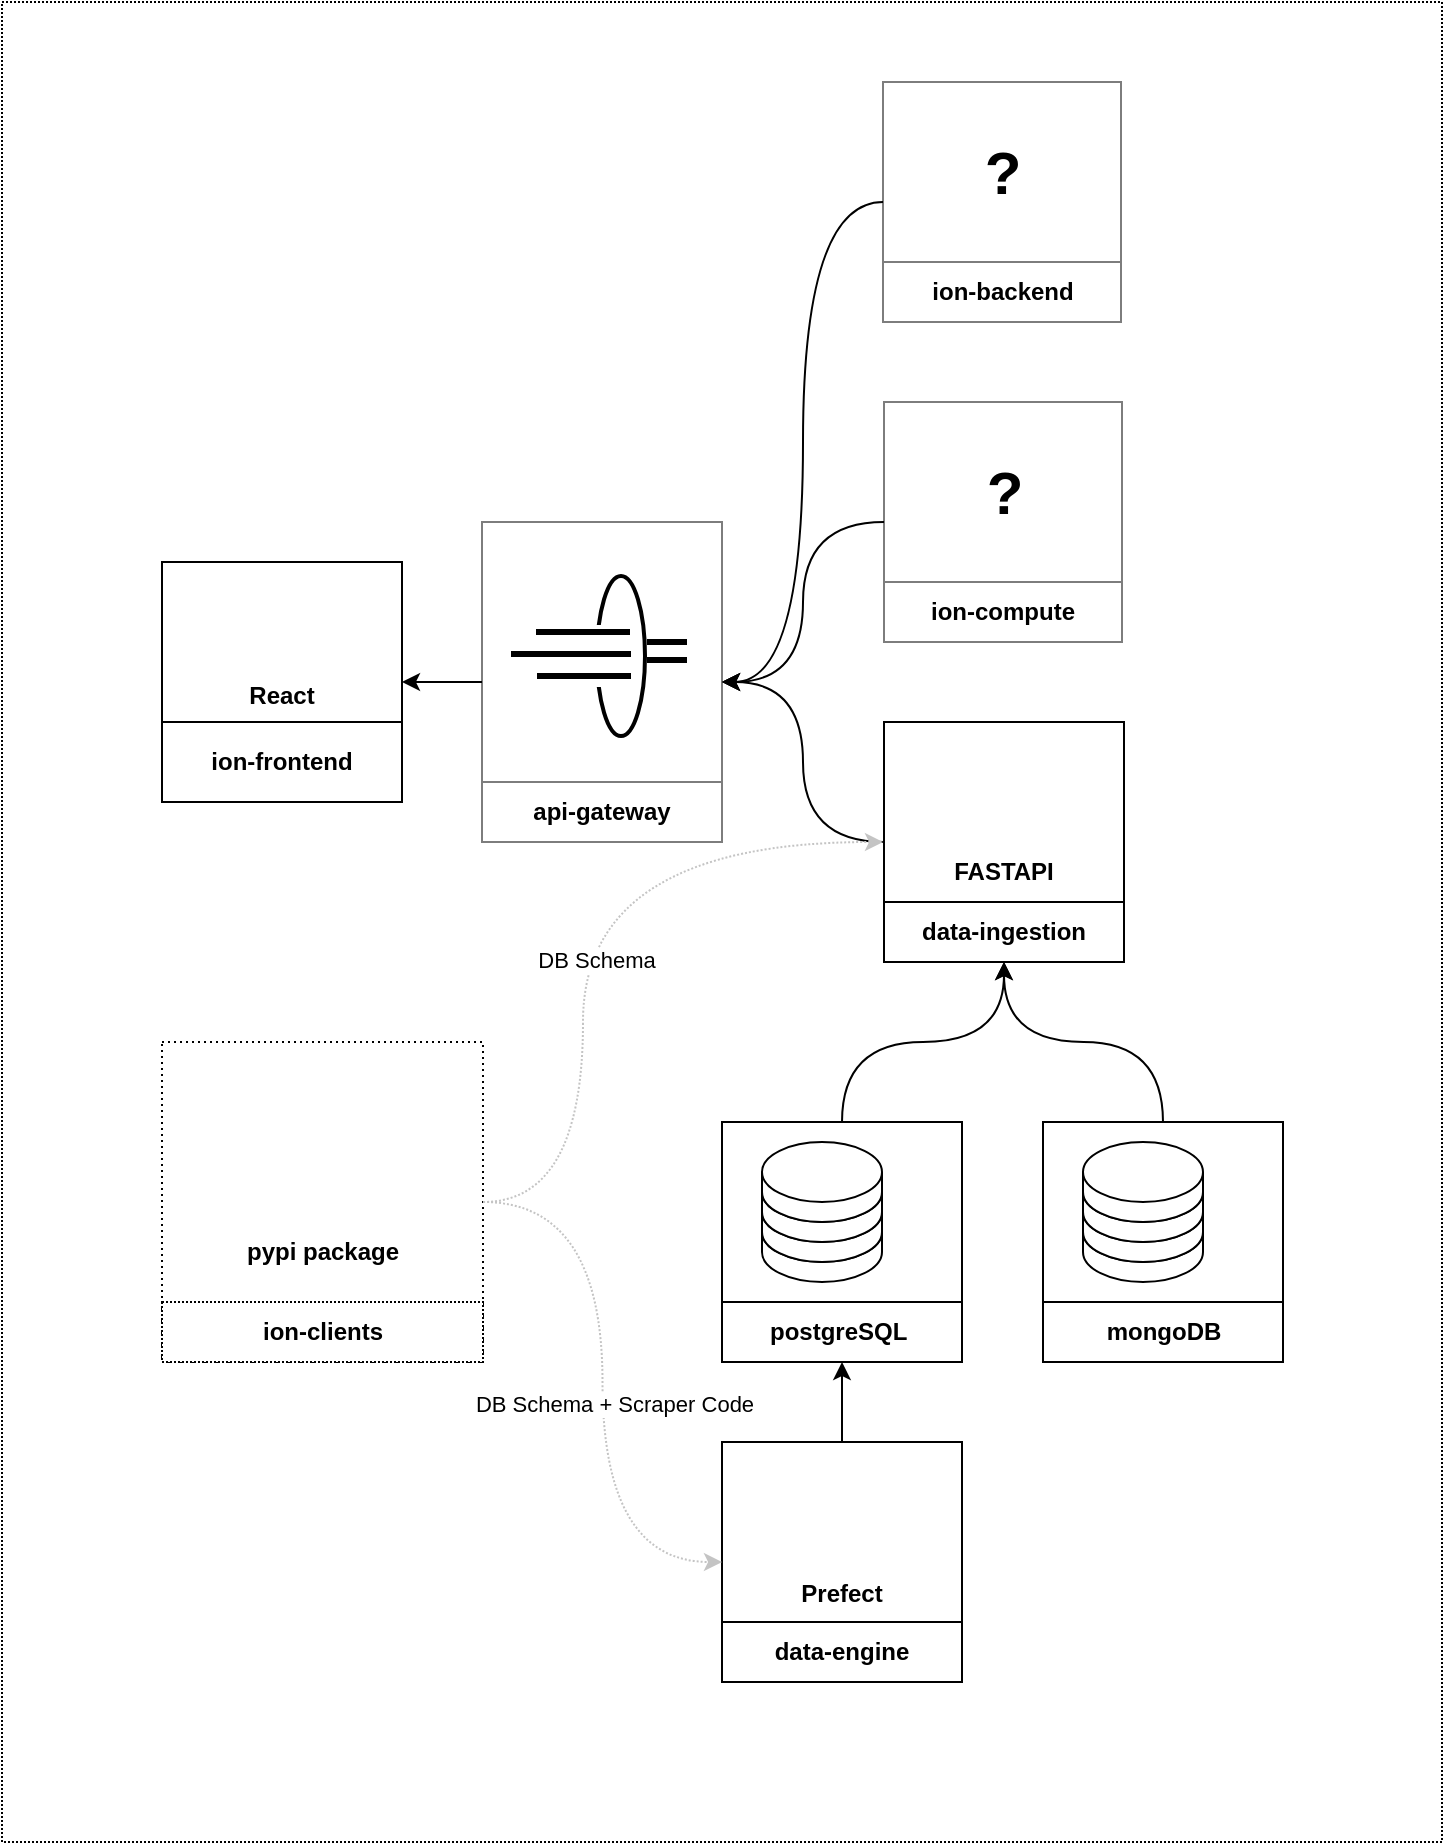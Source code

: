 <mxfile version="20.6.2" type="device"><diagram id="ExhYxQzAcuOy9JHTL2ED" name="Page-1"><mxGraphModel dx="624" dy="944" grid="1" gridSize="10" guides="1" tooltips="1" connect="1" arrows="1" fold="1" page="1" pageScale="1" pageWidth="827" pageHeight="1169" math="0" shadow="0"><root><mxCell id="0"/><mxCell id="1" parent="0"/><mxCell id="QATVkv1uI5RGOfBetFXg-24" value="" style="rounded=0;whiteSpace=wrap;html=1;dashed=1;dashPattern=1 1;strokeColor=#000000;fontSize=30;" vertex="1" parent="1"><mxGeometry x="880" y="160" width="720" height="920" as="geometry"/></mxCell><mxCell id="SVXWoCBxhuAYc9xkuDlU-13" value="" style="group" parent="1" vertex="1" connectable="0"><mxGeometry x="1240" y="720" width="120" height="120" as="geometry"/></mxCell><mxCell id="SVXWoCBxhuAYc9xkuDlU-5" value="" style="whiteSpace=wrap;html=1;aspect=fixed;strokeColor=#000000;" parent="SVXWoCBxhuAYc9xkuDlU-13" vertex="1"><mxGeometry width="120" height="120" as="geometry"/></mxCell><mxCell id="SVXWoCBxhuAYc9xkuDlU-12" value="" style="rounded=0;whiteSpace=wrap;html=1;strokeColor=#000000;" parent="SVXWoCBxhuAYc9xkuDlU-13" vertex="1"><mxGeometry width="120" height="90" as="geometry"/></mxCell><mxCell id="SVXWoCBxhuAYc9xkuDlU-8" value="" style="shape=cylinder3;whiteSpace=wrap;html=1;boundedLbl=1;backgroundOutline=1;size=15;" parent="SVXWoCBxhuAYc9xkuDlU-13" vertex="1"><mxGeometry x="20" y="40" width="60" height="40" as="geometry"/></mxCell><mxCell id="SVXWoCBxhuAYc9xkuDlU-7" value="" style="shape=cylinder3;whiteSpace=wrap;html=1;boundedLbl=1;backgroundOutline=1;size=15;" parent="SVXWoCBxhuAYc9xkuDlU-13" vertex="1"><mxGeometry x="20" y="30" width="60" height="40" as="geometry"/></mxCell><mxCell id="SVXWoCBxhuAYc9xkuDlU-6" value="" style="shape=cylinder3;whiteSpace=wrap;html=1;boundedLbl=1;backgroundOutline=1;size=15;" parent="SVXWoCBxhuAYc9xkuDlU-13" vertex="1"><mxGeometry x="20" y="20" width="60" height="40" as="geometry"/></mxCell><mxCell id="vQ2DJIrth9r0bhbWksOf-6" value="" style="shape=cylinder3;whiteSpace=wrap;html=1;boundedLbl=1;backgroundOutline=1;size=15;" parent="SVXWoCBxhuAYc9xkuDlU-13" vertex="1"><mxGeometry x="20" y="10" width="60" height="40" as="geometry"/></mxCell><mxCell id="SVXWoCBxhuAYc9xkuDlU-3" value="" style="shape=image;verticalLabelPosition=bottom;labelBackgroundColor=default;verticalAlign=top;aspect=fixed;imageAspect=0;image=https://upload.wikimedia.org/wikipedia/commons/2/29/Postgresql_elephant.svg;" parent="SVXWoCBxhuAYc9xkuDlU-13" vertex="1"><mxGeometry x="56.5" y="35" width="48.46" height="50" as="geometry"/></mxCell><mxCell id="SVXWoCBxhuAYc9xkuDlU-10" value="postgreSQL&amp;nbsp;" style="text;html=1;strokeColor=none;fillColor=none;align=center;verticalAlign=middle;whiteSpace=wrap;rounded=0;fontStyle=1" parent="SVXWoCBxhuAYc9xkuDlU-13" vertex="1"><mxGeometry y="90" width="120" height="30" as="geometry"/></mxCell><mxCell id="SVXWoCBxhuAYc9xkuDlU-69" value="" style="shape=image;verticalLabelPosition=bottom;labelBackgroundColor=default;verticalAlign=top;aspect=fixed;imageAspect=0;image=https://cdn.thenewstack.io/media/2014/04/homepage-docker-logo.png;" parent="SVXWoCBxhuAYc9xkuDlU-13" vertex="1"><mxGeometry x="86.5" y="3" width="30.5" height="25.24" as="geometry"/></mxCell><mxCell id="SVXWoCBxhuAYc9xkuDlU-18" value="" style="group" parent="1" vertex="1" connectable="0"><mxGeometry x="1240" y="880" width="120" height="120" as="geometry"/></mxCell><mxCell id="SVXWoCBxhuAYc9xkuDlU-14" value="" style="whiteSpace=wrap;html=1;aspect=fixed;strokeColor=#000000;" parent="SVXWoCBxhuAYc9xkuDlU-18" vertex="1"><mxGeometry width="120" height="120" as="geometry"/></mxCell><mxCell id="SVXWoCBxhuAYc9xkuDlU-1" value="" style="shape=image;verticalLabelPosition=bottom;labelBackgroundColor=default;verticalAlign=top;aspect=fixed;imageAspect=0;image=https://cdn.cookielaw.org/logos/06aed6f4-2a95-4ea3-830f-8a58d00e95f3/a5bbb6a9-9eda-4337-911d-748d3ba8de00/e6a6f399-c126-472d-8dcb-721200063fe9/prefect-logo-gradient-navy.png;clipPath=inset(0% 83.33% 0% 0%);" parent="SVXWoCBxhuAYc9xkuDlU-18" vertex="1"><mxGeometry x="44.44" y="14.09" width="31.11" height="47.91" as="geometry"/></mxCell><mxCell id="SVXWoCBxhuAYc9xkuDlU-16" value="&lt;b&gt;Prefect&lt;/b&gt;" style="text;html=1;strokeColor=none;fillColor=none;align=center;verticalAlign=middle;whiteSpace=wrap;rounded=0;" parent="SVXWoCBxhuAYc9xkuDlU-18" vertex="1"><mxGeometry y="61" width="120" height="30" as="geometry"/></mxCell><mxCell id="SVXWoCBxhuAYc9xkuDlU-17" value="&lt;b&gt;data-engine&lt;/b&gt;" style="rounded=0;whiteSpace=wrap;html=1;strokeColor=#000000;" parent="SVXWoCBxhuAYc9xkuDlU-18" vertex="1"><mxGeometry y="90" width="120" height="30" as="geometry"/></mxCell><mxCell id="SVXWoCBxhuAYc9xkuDlU-67" value="" style="shape=image;verticalLabelPosition=bottom;labelBackgroundColor=default;verticalAlign=top;aspect=fixed;imageAspect=0;image=https://cdn.thenewstack.io/media/2014/04/homepage-docker-logo.png;" parent="SVXWoCBxhuAYc9xkuDlU-18" vertex="1"><mxGeometry x="87.5" y="2" width="30.5" height="25.24" as="geometry"/></mxCell><mxCell id="SVXWoCBxhuAYc9xkuDlU-24" value="" style="group" parent="1" vertex="1" connectable="0"><mxGeometry x="960" y="440" width="120" height="120" as="geometry"/></mxCell><mxCell id="SVXWoCBxhuAYc9xkuDlU-20" value="" style="whiteSpace=wrap;html=1;aspect=fixed;strokeColor=#000000;container=0;" parent="SVXWoCBxhuAYc9xkuDlU-24" vertex="1"><mxGeometry width="120" height="120" as="geometry"/></mxCell><mxCell id="SVXWoCBxhuAYc9xkuDlU-22" value="&lt;b&gt;React&lt;/b&gt;" style="text;html=1;strokeColor=none;fillColor=none;align=center;verticalAlign=middle;whiteSpace=wrap;rounded=0;container=0;" parent="SVXWoCBxhuAYc9xkuDlU-24" vertex="1"><mxGeometry y="52" width="120" height="30" as="geometry"/></mxCell><mxCell id="SVXWoCBxhuAYc9xkuDlU-23" value="&lt;b&gt;ion-frontend&lt;/b&gt;" style="rounded=0;whiteSpace=wrap;html=1;strokeColor=#000000;container=0;" parent="SVXWoCBxhuAYc9xkuDlU-24" vertex="1"><mxGeometry y="80" width="120" height="40" as="geometry"/></mxCell><mxCell id="hdRkNQ8Wkv3Grxnh5tuh-3" value="" style="shape=image;verticalLabelPosition=bottom;labelBackgroundColor=default;verticalAlign=top;aspect=fixed;imageAspect=0;image=https://upload.wikimedia.org/wikipedia/commons/thumb/a/a7/React-icon.svg/2300px-React-icon.svg.png;container=0;" parent="SVXWoCBxhuAYc9xkuDlU-24" vertex="1"><mxGeometry x="37" y="14" width="46.02" height="40" as="geometry"/></mxCell><mxCell id="SVXWoCBxhuAYc9xkuDlU-60" value="" style="shape=image;verticalLabelPosition=bottom;labelBackgroundColor=default;verticalAlign=top;aspect=fixed;imageAspect=0;image=https://cdn.thenewstack.io/media/2014/04/homepage-docker-logo.png;" parent="SVXWoCBxhuAYc9xkuDlU-24" vertex="1"><mxGeometry x="86.5" y="3" width="30.5" height="25.24" as="geometry"/></mxCell><mxCell id="SVXWoCBxhuAYc9xkuDlU-31" value="" style="group" parent="1" vertex="1" connectable="0"><mxGeometry x="1321" y="520" width="120" height="120" as="geometry"/></mxCell><mxCell id="SVXWoCBxhuAYc9xkuDlU-27" value="" style="whiteSpace=wrap;html=1;aspect=fixed;strokeColor=#000000;container=0;" parent="SVXWoCBxhuAYc9xkuDlU-31" vertex="1"><mxGeometry width="120" height="120" as="geometry"/></mxCell><mxCell id="SVXWoCBxhuAYc9xkuDlU-28" value="&lt;b&gt;FASTAPI&lt;/b&gt;" style="text;html=1;strokeColor=none;fillColor=none;align=center;verticalAlign=middle;whiteSpace=wrap;rounded=0;container=0;" parent="SVXWoCBxhuAYc9xkuDlU-31" vertex="1"><mxGeometry y="60" width="120" height="30" as="geometry"/></mxCell><mxCell id="SVXWoCBxhuAYc9xkuDlU-29" value="&lt;b&gt;data-ingestion&lt;/b&gt;" style="rounded=0;whiteSpace=wrap;html=1;strokeColor=#000000;container=0;" parent="SVXWoCBxhuAYc9xkuDlU-31" vertex="1"><mxGeometry y="90" width="120" height="30" as="geometry"/></mxCell><mxCell id="SVXWoCBxhuAYc9xkuDlU-25" value="" style="shape=image;verticalLabelPosition=bottom;labelBackgroundColor=default;verticalAlign=top;aspect=fixed;imageAspect=0;image=https://pbs.twimg.com/profile_images/1417542931209199621/fWMEIB5j_400x400.jpg;" parent="SVXWoCBxhuAYc9xkuDlU-31" vertex="1"><mxGeometry x="35" y="10" width="50" height="50" as="geometry"/></mxCell><mxCell id="SVXWoCBxhuAYc9xkuDlU-68" value="" style="shape=image;verticalLabelPosition=bottom;labelBackgroundColor=default;verticalAlign=top;aspect=fixed;imageAspect=0;image=https://cdn.thenewstack.io/media/2014/04/homepage-docker-logo.png;" parent="SVXWoCBxhuAYc9xkuDlU-31" vertex="1"><mxGeometry x="86.5" y="3" width="30.5" height="25.24" as="geometry"/></mxCell><mxCell id="SVXWoCBxhuAYc9xkuDlU-50" value="" style="group;fontStyle=1" parent="1" vertex="1" connectable="0"><mxGeometry x="1120" y="420" width="120" height="160" as="geometry"/></mxCell><mxCell id="SVXWoCBxhuAYc9xkuDlU-38" value="" style="rounded=0;whiteSpace=wrap;html=1;strokeColor=#7D7D7D;" parent="SVXWoCBxhuAYc9xkuDlU-50" vertex="1"><mxGeometry width="120" height="160" as="geometry"/></mxCell><mxCell id="SVXWoCBxhuAYc9xkuDlU-47" value="" style="group" parent="SVXWoCBxhuAYc9xkuDlU-50" vertex="1" connectable="0"><mxGeometry x="14.5" y="27" width="88" height="80" as="geometry"/></mxCell><mxCell id="SVXWoCBxhuAYc9xkuDlU-39" value="" style="ellipse;whiteSpace=wrap;html=1;strokeColor=#000000;strokeWidth=2;" parent="SVXWoCBxhuAYc9xkuDlU-47" vertex="1"><mxGeometry x="43" width="24" height="80" as="geometry"/></mxCell><mxCell id="SVXWoCBxhuAYc9xkuDlU-41" value="" style="rounded=0;whiteSpace=wrap;html=1;strokeColor=#FFFFFF;" parent="SVXWoCBxhuAYc9xkuDlU-47" vertex="1"><mxGeometry x="41" y="25" width="10" height="30" as="geometry"/></mxCell><mxCell id="SVXWoCBxhuAYc9xkuDlU-42" value="" style="endArrow=none;html=1;strokeWidth=3;curved=1;" parent="SVXWoCBxhuAYc9xkuDlU-47" edge="1"><mxGeometry width="50" height="50" relative="1" as="geometry"><mxPoint x="12.5" y="28" as="sourcePoint"/><mxPoint x="59.5" y="28" as="targetPoint"/></mxGeometry></mxCell><mxCell id="SVXWoCBxhuAYc9xkuDlU-43" value="" style="endArrow=none;html=1;strokeWidth=3;curved=1;" parent="SVXWoCBxhuAYc9xkuDlU-47" edge="1"><mxGeometry width="50" height="50" relative="1" as="geometry"><mxPoint y="39" as="sourcePoint"/><mxPoint x="60" y="39" as="targetPoint"/></mxGeometry></mxCell><mxCell id="SVXWoCBxhuAYc9xkuDlU-44" value="" style="endArrow=none;html=1;strokeWidth=3;curved=1;" parent="SVXWoCBxhuAYc9xkuDlU-47" edge="1"><mxGeometry width="50" height="50" relative="1" as="geometry"><mxPoint x="13" y="50" as="sourcePoint"/><mxPoint x="60" y="50" as="targetPoint"/></mxGeometry></mxCell><mxCell id="SVXWoCBxhuAYc9xkuDlU-45" value="" style="endArrow=none;html=1;strokeWidth=3;curved=1;" parent="SVXWoCBxhuAYc9xkuDlU-47" edge="1"><mxGeometry width="50" height="50" relative="1" as="geometry"><mxPoint x="68" y="33" as="sourcePoint"/><mxPoint x="88" y="33" as="targetPoint"/></mxGeometry></mxCell><mxCell id="SVXWoCBxhuAYc9xkuDlU-46" value="" style="endArrow=none;html=1;strokeWidth=3;curved=1;" parent="SVXWoCBxhuAYc9xkuDlU-47" edge="1"><mxGeometry width="50" height="50" relative="1" as="geometry"><mxPoint x="68" y="42" as="sourcePoint"/><mxPoint x="88" y="42" as="targetPoint"/></mxGeometry></mxCell><mxCell id="SVXWoCBxhuAYc9xkuDlU-48" value="api-gateway" style="rounded=0;whiteSpace=wrap;html=1;strokeColor=#7D7D7D;strokeWidth=1;fontStyle=1" parent="SVXWoCBxhuAYc9xkuDlU-50" vertex="1"><mxGeometry y="130" width="120" height="30" as="geometry"/></mxCell><mxCell id="SVXWoCBxhuAYc9xkuDlU-52" value="" style="endArrow=classic;html=1;strokeWidth=1;curved=1;entryX=1;entryY=0.5;entryDx=0;entryDy=0;exitX=0;exitY=0.5;exitDx=0;exitDy=0;" parent="1" source="SVXWoCBxhuAYc9xkuDlU-38" target="SVXWoCBxhuAYc9xkuDlU-20" edge="1"><mxGeometry width="50" height="50" relative="1" as="geometry"><mxPoint x="1200" y="430" as="sourcePoint"/><mxPoint x="1250" y="380" as="targetPoint"/></mxGeometry></mxCell><mxCell id="SVXWoCBxhuAYc9xkuDlU-53" style="edgeStyle=orthogonalEdgeStyle;curved=1;orthogonalLoop=1;jettySize=auto;html=1;entryX=1;entryY=0.5;entryDx=0;entryDy=0;strokeWidth=1;" parent="1" source="SVXWoCBxhuAYc9xkuDlU-27" target="SVXWoCBxhuAYc9xkuDlU-38" edge="1"><mxGeometry relative="1" as="geometry"/></mxCell><mxCell id="SVXWoCBxhuAYc9xkuDlU-75" style="edgeStyle=orthogonalEdgeStyle;curved=1;orthogonalLoop=1;jettySize=auto;html=1;entryX=0.5;entryY=1;entryDx=0;entryDy=0;strokeWidth=1;exitX=0.5;exitY=0;exitDx=0;exitDy=0;" parent="1" source="SVXWoCBxhuAYc9xkuDlU-14" target="SVXWoCBxhuAYc9xkuDlU-10" edge="1"><mxGeometry relative="1" as="geometry"/></mxCell><mxCell id="SVXWoCBxhuAYc9xkuDlU-76" style="edgeStyle=orthogonalEdgeStyle;curved=1;orthogonalLoop=1;jettySize=auto;html=1;strokeWidth=1;" parent="1" source="SVXWoCBxhuAYc9xkuDlU-12" target="SVXWoCBxhuAYc9xkuDlU-29" edge="1"><mxGeometry relative="1" as="geometry"/></mxCell><mxCell id="SVXWoCBxhuAYc9xkuDlU-77" value="" style="group" parent="1" vertex="1" connectable="0"><mxGeometry x="1400.5" y="720" width="120" height="120" as="geometry"/></mxCell><mxCell id="SVXWoCBxhuAYc9xkuDlU-78" value="" style="whiteSpace=wrap;html=1;aspect=fixed;strokeColor=#000000;" parent="SVXWoCBxhuAYc9xkuDlU-77" vertex="1"><mxGeometry width="120" height="120" as="geometry"/></mxCell><mxCell id="SVXWoCBxhuAYc9xkuDlU-79" value="" style="rounded=0;whiteSpace=wrap;html=1;strokeColor=#000000;" parent="SVXWoCBxhuAYc9xkuDlU-77" vertex="1"><mxGeometry width="120" height="90" as="geometry"/></mxCell><mxCell id="SVXWoCBxhuAYc9xkuDlU-80" value="" style="shape=cylinder3;whiteSpace=wrap;html=1;boundedLbl=1;backgroundOutline=1;size=15;" parent="SVXWoCBxhuAYc9xkuDlU-77" vertex="1"><mxGeometry x="20" y="40" width="60" height="40" as="geometry"/></mxCell><mxCell id="SVXWoCBxhuAYc9xkuDlU-81" value="" style="shape=cylinder3;whiteSpace=wrap;html=1;boundedLbl=1;backgroundOutline=1;size=15;" parent="SVXWoCBxhuAYc9xkuDlU-77" vertex="1"><mxGeometry x="20" y="30" width="60" height="40" as="geometry"/></mxCell><mxCell id="SVXWoCBxhuAYc9xkuDlU-82" value="" style="shape=cylinder3;whiteSpace=wrap;html=1;boundedLbl=1;backgroundOutline=1;size=15;" parent="SVXWoCBxhuAYc9xkuDlU-77" vertex="1"><mxGeometry x="20" y="20" width="60" height="40" as="geometry"/></mxCell><mxCell id="SVXWoCBxhuAYc9xkuDlU-83" value="" style="shape=cylinder3;whiteSpace=wrap;html=1;boundedLbl=1;backgroundOutline=1;size=15;" parent="SVXWoCBxhuAYc9xkuDlU-77" vertex="1"><mxGeometry x="20" y="10" width="60" height="40" as="geometry"/></mxCell><mxCell id="SVXWoCBxhuAYc9xkuDlU-85" value="mongoDB" style="text;html=1;strokeColor=none;fillColor=none;align=center;verticalAlign=middle;whiteSpace=wrap;rounded=0;fontStyle=1" parent="SVXWoCBxhuAYc9xkuDlU-77" vertex="1"><mxGeometry y="90" width="120" height="30" as="geometry"/></mxCell><mxCell id="SVXWoCBxhuAYc9xkuDlU-86" value="" style="shape=image;verticalLabelPosition=bottom;labelBackgroundColor=default;verticalAlign=top;aspect=fixed;imageAspect=0;image=https://cdn.thenewstack.io/media/2014/04/homepage-docker-logo.png;" parent="SVXWoCBxhuAYc9xkuDlU-77" vertex="1"><mxGeometry x="86.5" y="3" width="30.5" height="25.24" as="geometry"/></mxCell><mxCell id="SVXWoCBxhuAYc9xkuDlU-87" value="" style="shape=image;verticalLabelPosition=bottom;labelBackgroundColor=default;verticalAlign=top;aspect=fixed;imageAspect=0;image=https://miro.medium.com/max/512/1*doAg1_fMQKWFoub-6gwUiQ.png;clipPath=inset(0.33% 33.33% 22.33% 33.33%);" parent="SVXWoCBxhuAYc9xkuDlU-77" vertex="1"><mxGeometry x="69" y="28.24" width="25.86" height="60" as="geometry"/></mxCell><mxCell id="SVXWoCBxhuAYc9xkuDlU-88" style="edgeStyle=orthogonalEdgeStyle;curved=1;orthogonalLoop=1;jettySize=auto;html=1;entryX=0.5;entryY=1;entryDx=0;entryDy=0;strokeWidth=1;exitX=0.5;exitY=0;exitDx=0;exitDy=0;" parent="1" source="SVXWoCBxhuAYc9xkuDlU-79" target="SVXWoCBxhuAYc9xkuDlU-29" edge="1"><mxGeometry relative="1" as="geometry"/></mxCell><mxCell id="SVXWoCBxhuAYc9xkuDlU-89" value="" style="group" parent="1" vertex="1" connectable="0"><mxGeometry x="1321" y="360" width="119" height="120" as="geometry"/></mxCell><mxCell id="vQ2DJIrth9r0bhbWksOf-18" value="" style="rounded=0;whiteSpace=wrap;html=1;fontStyle=1;strokeColor=#7D7D7D;" parent="SVXWoCBxhuAYc9xkuDlU-89" vertex="1"><mxGeometry width="119" height="120" as="geometry"/></mxCell><mxCell id="SVXWoCBxhuAYc9xkuDlU-55" value="ion-compute" style="rounded=0;whiteSpace=wrap;html=1;fontStyle=1;strokeColor=#7D7D7D;" parent="SVXWoCBxhuAYc9xkuDlU-89" vertex="1"><mxGeometry y="90" width="119" height="30" as="geometry"/></mxCell><mxCell id="QATVkv1uI5RGOfBetFXg-15" value="&lt;b&gt;&lt;font style=&quot;font-size: 30px;&quot;&gt;?&lt;/font&gt;&lt;/b&gt;" style="text;html=1;strokeColor=none;fillColor=none;align=center;verticalAlign=middle;whiteSpace=wrap;rounded=0;dashed=1;dashPattern=1 1;" vertex="1" parent="SVXWoCBxhuAYc9xkuDlU-89"><mxGeometry x="29.5" y="30" width="60.5" height="30" as="geometry"/></mxCell><mxCell id="QATVkv1uI5RGOfBetFXg-5" value="" style="group" vertex="1" connectable="0" parent="1"><mxGeometry x="960" y="680" width="160.5" height="160" as="geometry"/></mxCell><mxCell id="vQ2DJIrth9r0bhbWksOf-9" value="" style="rounded=0;whiteSpace=wrap;html=1;dashed=1;dashPattern=1 2;" parent="QATVkv1uI5RGOfBetFXg-5" vertex="1"><mxGeometry width="160.5" height="160" as="geometry"/></mxCell><mxCell id="QATVkv1uI5RGOfBetFXg-2" value="" style="shape=image;verticalLabelPosition=bottom;labelBackgroundColor=default;verticalAlign=top;aspect=fixed;imageAspect=0;image=https://tl360.b-cdn.net/wp-content/uploads/2022/11/PyPI-Packages-696x365.jpg;clipPath=inset(18.15% 33.33% 18.15% 33.33%);" vertex="1" parent="QATVkv1uI5RGOfBetFXg-5"><mxGeometry x="45.25" y="20" width="70" height="70" as="geometry"/></mxCell><mxCell id="QATVkv1uI5RGOfBetFXg-3" value="ion-clients" style="rounded=0;whiteSpace=wrap;html=1;fontStyle=1;dashed=1;dashPattern=1 1;" vertex="1" parent="QATVkv1uI5RGOfBetFXg-5"><mxGeometry y="130" width="160.5" height="30" as="geometry"/></mxCell><mxCell id="QATVkv1uI5RGOfBetFXg-4" value="pypi package" style="text;html=1;strokeColor=none;fillColor=none;align=center;verticalAlign=middle;whiteSpace=wrap;rounded=0;fontStyle=1" vertex="1" parent="QATVkv1uI5RGOfBetFXg-5"><mxGeometry y="90" width="160.5" height="30" as="geometry"/></mxCell><mxCell id="QATVkv1uI5RGOfBetFXg-7" style="edgeStyle=orthogonalEdgeStyle;curved=1;orthogonalLoop=1;jettySize=auto;html=1;strokeWidth=1;exitX=1;exitY=0.5;exitDx=0;exitDy=0;entryX=0;entryY=0.5;entryDx=0;entryDy=0;dashed=1;dashPattern=1 1;strokeColor=#C4C4C4;" edge="1" parent="1" source="vQ2DJIrth9r0bhbWksOf-9" target="SVXWoCBxhuAYc9xkuDlU-14"><mxGeometry relative="1" as="geometry"><mxPoint x="1310.038" y="730.0" as="sourcePoint"/><mxPoint x="1391.038" y="650" as="targetPoint"/></mxGeometry></mxCell><mxCell id="QATVkv1uI5RGOfBetFXg-11" value="DB Schema + Scraper Code" style="edgeLabel;html=1;align=center;verticalAlign=middle;resizable=0;points=[];" vertex="1" connectable="0" parent="QATVkv1uI5RGOfBetFXg-7"><mxGeometry x="-0.006" y="2" relative="1" as="geometry"><mxPoint x="3" y="11" as="offset"/></mxGeometry></mxCell><mxCell id="QATVkv1uI5RGOfBetFXg-9" style="edgeStyle=orthogonalEdgeStyle;curved=1;orthogonalLoop=1;jettySize=auto;html=1;strokeWidth=1;exitX=1;exitY=0.5;exitDx=0;exitDy=0;dashed=1;dashPattern=1 1;strokeColor=#C4C4C4;" edge="1" parent="1" source="vQ2DJIrth9r0bhbWksOf-9"><mxGeometry relative="1" as="geometry"><mxPoint x="1130.5" y="770.0" as="sourcePoint"/><mxPoint x="1320.5" y="580" as="targetPoint"/><Array as="points"><mxPoint x="1170.5" y="760"/><mxPoint x="1170.5" y="580"/></Array></mxGeometry></mxCell><mxCell id="QATVkv1uI5RGOfBetFXg-10" value="DB Schema" style="edgeLabel;html=1;align=center;verticalAlign=middle;resizable=0;points=[];" vertex="1" connectable="0" parent="QATVkv1uI5RGOfBetFXg-9"><mxGeometry x="-0.101" y="-6" relative="1" as="geometry"><mxPoint as="offset"/></mxGeometry></mxCell><mxCell id="QATVkv1uI5RGOfBetFXg-12" value="" style="group" vertex="1" connectable="0" parent="1"><mxGeometry x="1320.5" y="200" width="119" height="120" as="geometry"/></mxCell><mxCell id="QATVkv1uI5RGOfBetFXg-13" value="" style="rounded=0;whiteSpace=wrap;html=1;fontStyle=1;strokeColor=#7D7D7D;" vertex="1" parent="QATVkv1uI5RGOfBetFXg-12"><mxGeometry width="119" height="120" as="geometry"/></mxCell><mxCell id="QATVkv1uI5RGOfBetFXg-14" value="ion-backend" style="rounded=0;whiteSpace=wrap;html=1;fontStyle=1;strokeColor=#7D7D7D;" vertex="1" parent="QATVkv1uI5RGOfBetFXg-12"><mxGeometry y="90" width="119" height="30" as="geometry"/></mxCell><mxCell id="QATVkv1uI5RGOfBetFXg-20" value="&lt;b&gt;&lt;font style=&quot;font-size: 30px;&quot;&gt;?&lt;/font&gt;&lt;/b&gt;" style="text;html=1;strokeColor=none;fillColor=none;align=center;verticalAlign=middle;whiteSpace=wrap;rounded=0;dashed=1;dashPattern=1 1;" vertex="1" parent="QATVkv1uI5RGOfBetFXg-12"><mxGeometry x="29.25" y="30" width="60.5" height="30" as="geometry"/></mxCell><mxCell id="QATVkv1uI5RGOfBetFXg-22" style="edgeStyle=orthogonalEdgeStyle;curved=1;orthogonalLoop=1;jettySize=auto;html=1;entryX=1;entryY=0.5;entryDx=0;entryDy=0;strokeWidth=1;" edge="1" parent="1" source="vQ2DJIrth9r0bhbWksOf-18" target="SVXWoCBxhuAYc9xkuDlU-38"><mxGeometry relative="1" as="geometry"><mxPoint x="1331.0" y="590" as="sourcePoint"/><mxPoint x="1250" y="510" as="targetPoint"/><Array as="points"><mxPoint x="1280.5" y="420"/><mxPoint x="1280.5" y="500"/></Array></mxGeometry></mxCell><mxCell id="QATVkv1uI5RGOfBetFXg-23" style="edgeStyle=orthogonalEdgeStyle;curved=1;orthogonalLoop=1;jettySize=auto;html=1;entryX=1;entryY=0.5;entryDx=0;entryDy=0;strokeWidth=1;exitX=0;exitY=0.5;exitDx=0;exitDy=0;" edge="1" parent="1" source="QATVkv1uI5RGOfBetFXg-13" target="SVXWoCBxhuAYc9xkuDlU-38"><mxGeometry relative="1" as="geometry"><mxPoint x="1331" y="430" as="sourcePoint"/><mxPoint x="1250" y="510" as="targetPoint"/><Array as="points"><mxPoint x="1280.5" y="260"/><mxPoint x="1280.5" y="500"/></Array></mxGeometry></mxCell></root></mxGraphModel></diagram></mxfile>
